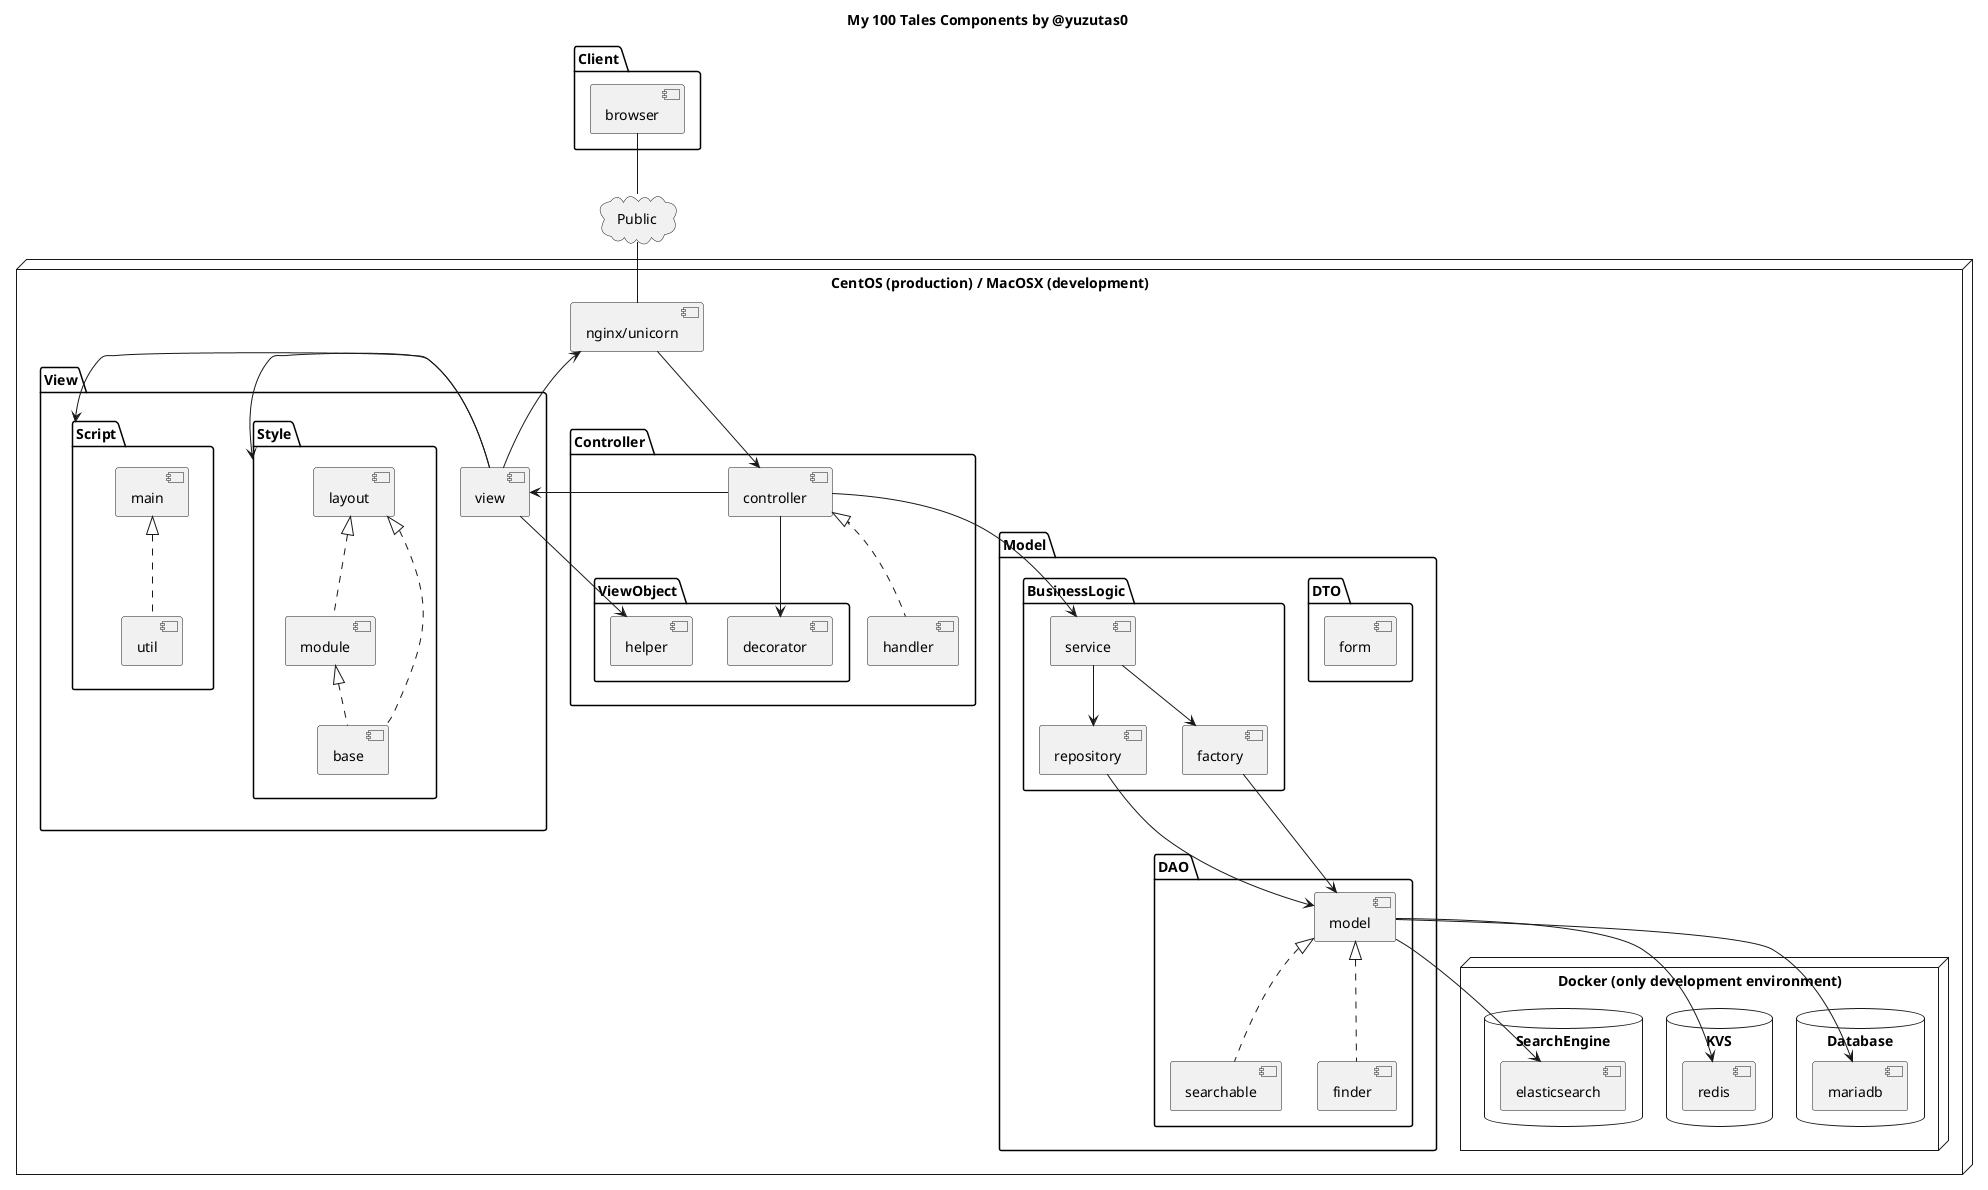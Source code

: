 /'
## Setup
1. Install graphviz into MacOSX
$ brew install graphviz

2. Install PlantUML integration for IntelliJ
Preferences -> Plugins -> "PlantUML integration"
'/
@startuml

title My 100 Tales Components by @yuzutas0

package "Client" {
  [browser]
}

cloud Public {
  browser -- Public
}

node "CentOS (production) / MacOSX (development)" {
  Public -- [nginx/unicorn]

  package "View" {
    [view] -> [nginx/unicorn]

    package "Style" {
      view -> Style
      [layout] <|.. [module]
      layout <|.. [base]
      module <|.. base
    }

    package "Script" {
      view -> Script
      [main] <|.. [util]
    }
  }

  package "Controller" {
    [nginx/unicorn] --> [controller]
    controller --> view
    controller <|.. [handler]

    package "ViewObject" {
      view --> [helper]
      controller --> [decorator]
    }
  }

  package "Model" {

    package "DTO" {
      [form]
    }

    package "BusinessLogic" {
      controller --> [service]
      service --> [repository]
      service --> [factory]
    }

    package "DAO" {
      [model]
      model <|.. [searchable]
      model <|.. [finder]
      factory --> model
      repository --> model
    }
  }

  node "Docker (only development environment)" {

    database "Database" {
      model --> [mariadb]
    }

    database "KVS" {
      model --> [redis]
    }

    database "SearchEngine" {
      model --> [elasticsearch]
    }
  }
}

@enduml
